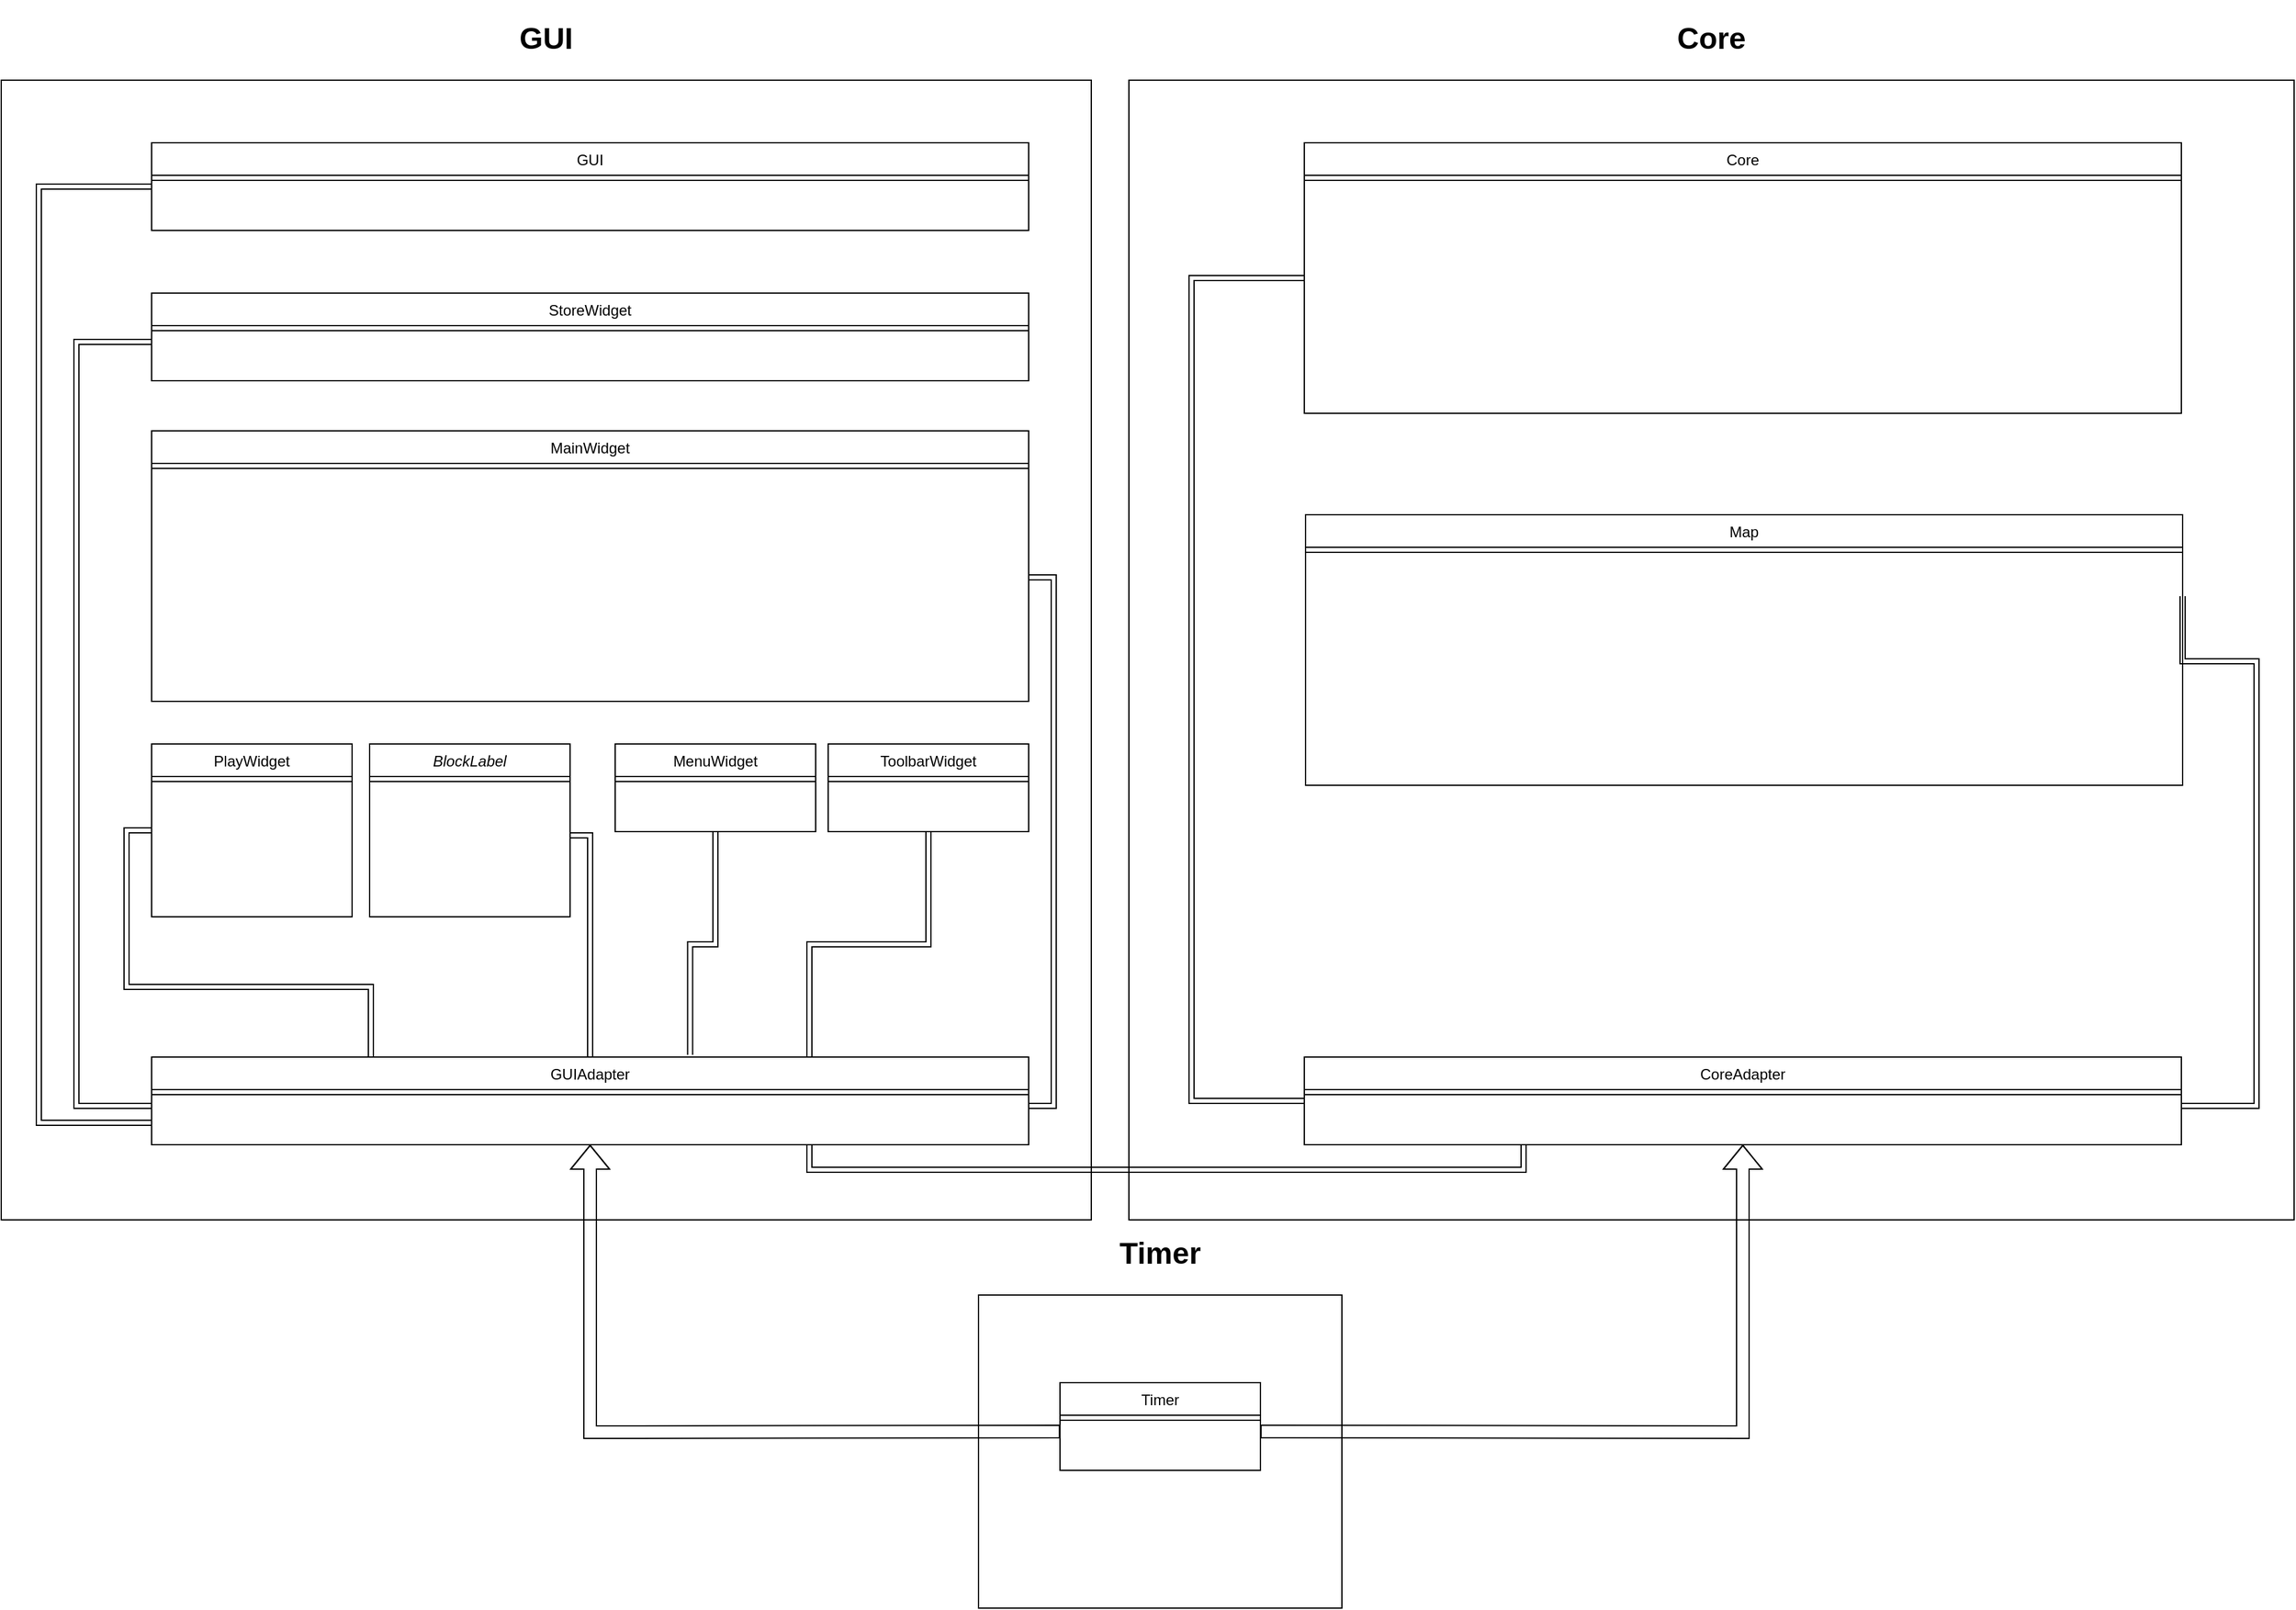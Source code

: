<mxfile version="22.1.11" type="github">
  <diagram id="C5RBs43oDa-KdzZeNtuy" name="Page-1">
    <mxGraphModel dx="3033" dy="2392" grid="1" gridSize="10" guides="1" tooltips="1" connect="1" arrows="1" fold="1" page="1" pageScale="1" pageWidth="827" pageHeight="1169" math="0" shadow="0">
      <root>
        <mxCell id="WIyWlLk6GJQsqaUBKTNV-0" />
        <mxCell id="WIyWlLk6GJQsqaUBKTNV-1" parent="WIyWlLk6GJQsqaUBKTNV-0" />
        <mxCell id="3r8yzkb7_FRa7zOfup0Y-27" value="&lt;h1&gt;Timer&lt;/h1&gt;" style="rounded=0;whiteSpace=wrap;html=1;fillColor=none;labelPosition=center;verticalLabelPosition=top;align=center;verticalAlign=bottom;" vertex="1" parent="WIyWlLk6GJQsqaUBKTNV-1">
          <mxGeometry x="740" y="550" width="290" height="250" as="geometry" />
        </mxCell>
        <mxCell id="3r8yzkb7_FRa7zOfup0Y-2" value="&lt;h1 align=&quot;center&quot;&gt;GUI&lt;/h1&gt;" style="whiteSpace=wrap;html=1;fillColor=none;align=center;labelPosition=center;verticalLabelPosition=top;verticalAlign=bottom;" vertex="1" parent="WIyWlLk6GJQsqaUBKTNV-1">
          <mxGeometry x="-40" y="-420" width="870" height="910" as="geometry" />
        </mxCell>
        <mxCell id="3r8yzkb7_FRa7zOfup0Y-1" value="&lt;h1&gt;Core&lt;/h1&gt;" style="rounded=0;whiteSpace=wrap;html=1;fillColor=none;align=center;labelPosition=center;verticalLabelPosition=top;verticalAlign=bottom;" vertex="1" parent="WIyWlLk6GJQsqaUBKTNV-1">
          <mxGeometry x="860" y="-420" width="930" height="910" as="geometry" />
        </mxCell>
        <mxCell id="zkfFHV4jXpPFQw0GAbJ--0" value="BlockLabel" style="swimlane;fontStyle=2;align=center;verticalAlign=top;childLayout=stackLayout;horizontal=1;startSize=26;horizontalStack=0;resizeParent=1;resizeLast=0;collapsible=1;marginBottom=0;rounded=0;shadow=0;strokeWidth=1;" parent="WIyWlLk6GJQsqaUBKTNV-1" vertex="1">
          <mxGeometry x="254" y="110" width="160" height="138" as="geometry">
            <mxRectangle x="230" y="140" width="160" height="26" as="alternateBounds" />
          </mxGeometry>
        </mxCell>
        <mxCell id="zkfFHV4jXpPFQw0GAbJ--4" value="" style="line;html=1;strokeWidth=1;align=left;verticalAlign=middle;spacingTop=-1;spacingLeft=3;spacingRight=3;rotatable=0;labelPosition=right;points=[];portConstraint=eastwest;" parent="zkfFHV4jXpPFQw0GAbJ--0" vertex="1">
          <mxGeometry y="26" width="160" height="8" as="geometry" />
        </mxCell>
        <mxCell id="3r8yzkb7_FRa7zOfup0Y-61" style="edgeStyle=orthogonalEdgeStyle;rounded=0;orthogonalLoop=1;jettySize=auto;html=1;exitX=0;exitY=0.5;exitDx=0;exitDy=0;entryX=0.25;entryY=0;entryDx=0;entryDy=0;shape=link;" edge="1" parent="WIyWlLk6GJQsqaUBKTNV-1" source="zkfFHV4jXpPFQw0GAbJ--6" target="3r8yzkb7_FRa7zOfup0Y-10">
          <mxGeometry relative="1" as="geometry" />
        </mxCell>
        <mxCell id="zkfFHV4jXpPFQw0GAbJ--6" value="PlayWidget" style="swimlane;fontStyle=0;align=center;verticalAlign=top;childLayout=stackLayout;horizontal=1;startSize=26;horizontalStack=0;resizeParent=1;resizeLast=0;collapsible=1;marginBottom=0;rounded=0;shadow=0;strokeWidth=1;" parent="WIyWlLk6GJQsqaUBKTNV-1" vertex="1">
          <mxGeometry x="80" y="110" width="160" height="138" as="geometry">
            <mxRectangle x="130" y="380" width="160" height="26" as="alternateBounds" />
          </mxGeometry>
        </mxCell>
        <mxCell id="zkfFHV4jXpPFQw0GAbJ--9" value="" style="line;html=1;strokeWidth=1;align=left;verticalAlign=middle;spacingTop=-1;spacingLeft=3;spacingRight=3;rotatable=0;labelPosition=right;points=[];portConstraint=eastwest;" parent="zkfFHV4jXpPFQw0GAbJ--6" vertex="1">
          <mxGeometry y="26" width="160" height="8" as="geometry" />
        </mxCell>
        <mxCell id="zkfFHV4jXpPFQw0GAbJ--13" value="MenuWidget" style="swimlane;fontStyle=0;align=center;verticalAlign=top;childLayout=stackLayout;horizontal=1;startSize=26;horizontalStack=0;resizeParent=1;resizeLast=0;collapsible=1;marginBottom=0;rounded=0;shadow=0;strokeWidth=1;" parent="WIyWlLk6GJQsqaUBKTNV-1" vertex="1">
          <mxGeometry x="450" y="110" width="160" height="70" as="geometry">
            <mxRectangle x="340" y="380" width="170" height="26" as="alternateBounds" />
          </mxGeometry>
        </mxCell>
        <mxCell id="zkfFHV4jXpPFQw0GAbJ--15" value="" style="line;html=1;strokeWidth=1;align=left;verticalAlign=middle;spacingTop=-1;spacingLeft=3;spacingRight=3;rotatable=0;labelPosition=right;points=[];portConstraint=eastwest;" parent="zkfFHV4jXpPFQw0GAbJ--13" vertex="1">
          <mxGeometry y="26" width="160" height="8" as="geometry" />
        </mxCell>
        <mxCell id="zkfFHV4jXpPFQw0GAbJ--17" value="MainWidget" style="swimlane;fontStyle=0;align=center;verticalAlign=top;childLayout=stackLayout;horizontal=1;startSize=26;horizontalStack=0;resizeParent=1;resizeLast=0;collapsible=1;marginBottom=0;rounded=0;shadow=0;strokeWidth=1;" parent="WIyWlLk6GJQsqaUBKTNV-1" vertex="1">
          <mxGeometry x="80" y="-140" width="700" height="216" as="geometry">
            <mxRectangle x="550" y="140" width="160" height="26" as="alternateBounds" />
          </mxGeometry>
        </mxCell>
        <mxCell id="zkfFHV4jXpPFQw0GAbJ--23" value="" style="line;html=1;strokeWidth=1;align=left;verticalAlign=middle;spacingTop=-1;spacingLeft=3;spacingRight=3;rotatable=0;labelPosition=right;points=[];portConstraint=eastwest;" parent="zkfFHV4jXpPFQw0GAbJ--17" vertex="1">
          <mxGeometry y="26" width="700" height="8" as="geometry" />
        </mxCell>
        <mxCell id="3r8yzkb7_FRa7zOfup0Y-4" value="StoreWidget" style="swimlane;fontStyle=0;align=center;verticalAlign=top;childLayout=stackLayout;horizontal=1;startSize=26;horizontalStack=0;resizeParent=1;resizeLast=0;collapsible=1;marginBottom=0;rounded=0;shadow=0;strokeWidth=1;" vertex="1" parent="WIyWlLk6GJQsqaUBKTNV-1">
          <mxGeometry x="80" y="-250" width="700" height="70" as="geometry">
            <mxRectangle x="340" y="380" width="170" height="26" as="alternateBounds" />
          </mxGeometry>
        </mxCell>
        <mxCell id="3r8yzkb7_FRa7zOfup0Y-6" value="" style="line;html=1;strokeWidth=1;align=left;verticalAlign=middle;spacingTop=-1;spacingLeft=3;spacingRight=3;rotatable=0;labelPosition=right;points=[];portConstraint=eastwest;" vertex="1" parent="3r8yzkb7_FRa7zOfup0Y-4">
          <mxGeometry y="26" width="700" height="8" as="geometry" />
        </mxCell>
        <mxCell id="3r8yzkb7_FRa7zOfup0Y-17" style="edgeStyle=orthogonalEdgeStyle;rounded=0;orthogonalLoop=1;jettySize=auto;html=1;exitX=0.5;exitY=1;exitDx=0;exitDy=0;entryX=0.75;entryY=0;entryDx=0;entryDy=0;shape=link;" edge="1" parent="WIyWlLk6GJQsqaUBKTNV-1" source="3r8yzkb7_FRa7zOfup0Y-7" target="3r8yzkb7_FRa7zOfup0Y-10">
          <mxGeometry relative="1" as="geometry" />
        </mxCell>
        <mxCell id="3r8yzkb7_FRa7zOfup0Y-7" value="ToolbarWidget" style="swimlane;fontStyle=0;align=center;verticalAlign=top;childLayout=stackLayout;horizontal=1;startSize=26;horizontalStack=0;resizeParent=1;resizeLast=0;collapsible=1;marginBottom=0;rounded=0;shadow=0;strokeWidth=1;" vertex="1" parent="WIyWlLk6GJQsqaUBKTNV-1">
          <mxGeometry x="620" y="110" width="160" height="70" as="geometry">
            <mxRectangle x="340" y="380" width="170" height="26" as="alternateBounds" />
          </mxGeometry>
        </mxCell>
        <mxCell id="3r8yzkb7_FRa7zOfup0Y-9" value="" style="line;html=1;strokeWidth=1;align=left;verticalAlign=middle;spacingTop=-1;spacingLeft=3;spacingRight=3;rotatable=0;labelPosition=right;points=[];portConstraint=eastwest;" vertex="1" parent="3r8yzkb7_FRa7zOfup0Y-7">
          <mxGeometry y="26" width="160" height="8" as="geometry" />
        </mxCell>
        <mxCell id="3r8yzkb7_FRa7zOfup0Y-26" style="edgeStyle=orthogonalEdgeStyle;rounded=0;orthogonalLoop=1;jettySize=auto;html=1;exitX=0.75;exitY=1;exitDx=0;exitDy=0;entryX=0.25;entryY=1;entryDx=0;entryDy=0;shape=link;" edge="1" parent="WIyWlLk6GJQsqaUBKTNV-1" source="3r8yzkb7_FRa7zOfup0Y-10" target="3r8yzkb7_FRa7zOfup0Y-23">
          <mxGeometry relative="1" as="geometry" />
        </mxCell>
        <mxCell id="3r8yzkb7_FRa7zOfup0Y-10" value="GUIAdapter" style="swimlane;fontStyle=0;align=center;verticalAlign=top;childLayout=stackLayout;horizontal=1;startSize=26;horizontalStack=0;resizeParent=1;resizeLast=0;collapsible=1;marginBottom=0;rounded=0;shadow=0;strokeWidth=1;" vertex="1" parent="WIyWlLk6GJQsqaUBKTNV-1">
          <mxGeometry x="80" y="360" width="700" height="70" as="geometry">
            <mxRectangle x="340" y="380" width="170" height="26" as="alternateBounds" />
          </mxGeometry>
        </mxCell>
        <mxCell id="3r8yzkb7_FRa7zOfup0Y-12" value="" style="line;html=1;strokeWidth=1;align=left;verticalAlign=middle;spacingTop=-1;spacingLeft=3;spacingRight=3;rotatable=0;labelPosition=right;points=[];portConstraint=eastwest;" vertex="1" parent="3r8yzkb7_FRa7zOfup0Y-10">
          <mxGeometry y="26" width="700" height="8" as="geometry" />
        </mxCell>
        <mxCell id="3r8yzkb7_FRa7zOfup0Y-15" style="edgeStyle=orthogonalEdgeStyle;rounded=0;orthogonalLoop=1;jettySize=auto;html=1;exitX=1;exitY=0.5;exitDx=0;exitDy=0;entryX=0.5;entryY=0;entryDx=0;entryDy=0;shape=link;" edge="1" parent="WIyWlLk6GJQsqaUBKTNV-1" target="3r8yzkb7_FRa7zOfup0Y-10">
          <mxGeometry relative="1" as="geometry">
            <mxPoint x="414" y="183" as="sourcePoint" />
            <Array as="points">
              <mxPoint x="430" y="183" />
            </Array>
          </mxGeometry>
        </mxCell>
        <mxCell id="3r8yzkb7_FRa7zOfup0Y-16" style="edgeStyle=orthogonalEdgeStyle;rounded=0;orthogonalLoop=1;jettySize=auto;html=1;exitX=0.5;exitY=1;exitDx=0;exitDy=0;entryX=0.614;entryY=-0.025;entryDx=0;entryDy=0;entryPerimeter=0;shape=link;" edge="1" parent="WIyWlLk6GJQsqaUBKTNV-1" source="zkfFHV4jXpPFQw0GAbJ--13" target="3r8yzkb7_FRa7zOfup0Y-10">
          <mxGeometry relative="1" as="geometry" />
        </mxCell>
        <mxCell id="3r8yzkb7_FRa7zOfup0Y-18" style="edgeStyle=orthogonalEdgeStyle;rounded=0;orthogonalLoop=1;jettySize=auto;html=1;exitX=1;exitY=0.5;exitDx=0;exitDy=0;entryX=1;entryY=0.5;entryDx=0;entryDy=0;shape=link;" edge="1" parent="WIyWlLk6GJQsqaUBKTNV-1">
          <mxGeometry relative="1" as="geometry">
            <mxPoint x="780.0" y="-23" as="sourcePoint" />
            <mxPoint x="780" y="399.0" as="targetPoint" />
            <Array as="points">
              <mxPoint x="800" y="-23" />
              <mxPoint x="800" y="399" />
            </Array>
          </mxGeometry>
        </mxCell>
        <mxCell id="3r8yzkb7_FRa7zOfup0Y-20" style="edgeStyle=orthogonalEdgeStyle;rounded=0;orthogonalLoop=1;jettySize=auto;html=1;exitX=0;exitY=0.5;exitDx=0;exitDy=0;entryX=0;entryY=0.5;entryDx=0;entryDy=0;shape=link;" edge="1" parent="WIyWlLk6GJQsqaUBKTNV-1">
          <mxGeometry relative="1" as="geometry">
            <mxPoint x="80" y="-211" as="sourcePoint" />
            <mxPoint x="80" y="399.0" as="targetPoint" />
            <Array as="points">
              <mxPoint x="20" y="-211" />
              <mxPoint x="20" y="399" />
            </Array>
          </mxGeometry>
        </mxCell>
        <mxCell id="3r8yzkb7_FRa7zOfup0Y-23" value="CoreAdapter" style="swimlane;fontStyle=0;align=center;verticalAlign=top;childLayout=stackLayout;horizontal=1;startSize=26;horizontalStack=0;resizeParent=1;resizeLast=0;collapsible=1;marginBottom=0;rounded=0;shadow=0;strokeWidth=1;" vertex="1" parent="WIyWlLk6GJQsqaUBKTNV-1">
          <mxGeometry x="1000" y="360" width="700" height="70" as="geometry">
            <mxRectangle x="340" y="380" width="170" height="26" as="alternateBounds" />
          </mxGeometry>
        </mxCell>
        <mxCell id="3r8yzkb7_FRa7zOfup0Y-25" value="" style="line;html=1;strokeWidth=1;align=left;verticalAlign=middle;spacingTop=-1;spacingLeft=3;spacingRight=3;rotatable=0;labelPosition=right;points=[];portConstraint=eastwest;" vertex="1" parent="3r8yzkb7_FRa7zOfup0Y-23">
          <mxGeometry y="26" width="700" height="8" as="geometry" />
        </mxCell>
        <mxCell id="3r8yzkb7_FRa7zOfup0Y-28" value="Timer" style="swimlane;fontStyle=0;align=center;verticalAlign=top;childLayout=stackLayout;horizontal=1;startSize=26;horizontalStack=0;resizeParent=1;resizeLast=0;collapsible=1;marginBottom=0;rounded=0;shadow=0;strokeWidth=1;" vertex="1" parent="WIyWlLk6GJQsqaUBKTNV-1">
          <mxGeometry x="805" y="620" width="160" height="70" as="geometry">
            <mxRectangle x="340" y="380" width="170" height="26" as="alternateBounds" />
          </mxGeometry>
        </mxCell>
        <mxCell id="3r8yzkb7_FRa7zOfup0Y-30" value="" style="line;html=1;strokeWidth=1;align=left;verticalAlign=middle;spacingTop=-1;spacingLeft=3;spacingRight=3;rotatable=0;labelPosition=right;points=[];portConstraint=eastwest;" vertex="1" parent="3r8yzkb7_FRa7zOfup0Y-28">
          <mxGeometry y="26" width="160" height="8" as="geometry" />
        </mxCell>
        <mxCell id="3r8yzkb7_FRa7zOfup0Y-60" style="edgeStyle=orthogonalEdgeStyle;rounded=0;orthogonalLoop=1;jettySize=auto;html=1;exitX=0;exitY=0.5;exitDx=0;exitDy=0;entryX=0;entryY=0.75;entryDx=0;entryDy=0;shape=link;" edge="1" parent="WIyWlLk6GJQsqaUBKTNV-1" source="3r8yzkb7_FRa7zOfup0Y-32" target="3r8yzkb7_FRa7zOfup0Y-10">
          <mxGeometry relative="1" as="geometry">
            <Array as="points">
              <mxPoint x="-10" y="-335" />
              <mxPoint x="-10" y="412" />
            </Array>
          </mxGeometry>
        </mxCell>
        <mxCell id="3r8yzkb7_FRa7zOfup0Y-32" value="GUI" style="swimlane;fontStyle=0;align=center;verticalAlign=top;childLayout=stackLayout;horizontal=1;startSize=26;horizontalStack=0;resizeParent=1;resizeLast=0;collapsible=1;marginBottom=0;rounded=0;shadow=0;strokeWidth=1;" vertex="1" parent="WIyWlLk6GJQsqaUBKTNV-1">
          <mxGeometry x="80" y="-370" width="700" height="70" as="geometry">
            <mxRectangle x="340" y="380" width="170" height="26" as="alternateBounds" />
          </mxGeometry>
        </mxCell>
        <mxCell id="3r8yzkb7_FRa7zOfup0Y-34" value="" style="line;html=1;strokeWidth=1;align=left;verticalAlign=middle;spacingTop=-1;spacingLeft=3;spacingRight=3;rotatable=0;labelPosition=right;points=[];portConstraint=eastwest;" vertex="1" parent="3r8yzkb7_FRa7zOfup0Y-32">
          <mxGeometry y="26" width="700" height="8" as="geometry" />
        </mxCell>
        <mxCell id="3r8yzkb7_FRa7zOfup0Y-35" value="Map" style="swimlane;fontStyle=0;align=center;verticalAlign=top;childLayout=stackLayout;horizontal=1;startSize=26;horizontalStack=0;resizeParent=1;resizeLast=0;collapsible=1;marginBottom=0;rounded=0;shadow=0;strokeWidth=1;" vertex="1" parent="WIyWlLk6GJQsqaUBKTNV-1">
          <mxGeometry x="1001" y="-73" width="700" height="216" as="geometry">
            <mxRectangle x="550" y="140" width="160" height="26" as="alternateBounds" />
          </mxGeometry>
        </mxCell>
        <mxCell id="3r8yzkb7_FRa7zOfup0Y-41" value="" style="line;html=1;strokeWidth=1;align=left;verticalAlign=middle;spacingTop=-1;spacingLeft=3;spacingRight=3;rotatable=0;labelPosition=right;points=[];portConstraint=eastwest;" vertex="1" parent="3r8yzkb7_FRa7zOfup0Y-35">
          <mxGeometry y="26" width="700" height="8" as="geometry" />
        </mxCell>
        <mxCell id="3r8yzkb7_FRa7zOfup0Y-59" style="edgeStyle=orthogonalEdgeStyle;rounded=0;orthogonalLoop=1;jettySize=auto;html=1;exitX=0;exitY=0.5;exitDx=0;exitDy=0;entryX=0;entryY=0.5;entryDx=0;entryDy=0;shape=link;" edge="1" parent="WIyWlLk6GJQsqaUBKTNV-1" source="3r8yzkb7_FRa7zOfup0Y-44" target="3r8yzkb7_FRa7zOfup0Y-23">
          <mxGeometry relative="1" as="geometry">
            <Array as="points">
              <mxPoint x="910" y="-262" />
              <mxPoint x="910" y="395" />
            </Array>
          </mxGeometry>
        </mxCell>
        <mxCell id="3r8yzkb7_FRa7zOfup0Y-44" value="Core" style="swimlane;fontStyle=0;align=center;verticalAlign=top;childLayout=stackLayout;horizontal=1;startSize=26;horizontalStack=0;resizeParent=1;resizeLast=0;collapsible=1;marginBottom=0;rounded=0;shadow=0;strokeWidth=1;" vertex="1" parent="WIyWlLk6GJQsqaUBKTNV-1">
          <mxGeometry x="1000" y="-370" width="700" height="216" as="geometry">
            <mxRectangle x="550" y="140" width="160" height="26" as="alternateBounds" />
          </mxGeometry>
        </mxCell>
        <mxCell id="3r8yzkb7_FRa7zOfup0Y-50" value="" style="line;html=1;strokeWidth=1;align=left;verticalAlign=middle;spacingTop=-1;spacingLeft=3;spacingRight=3;rotatable=0;labelPosition=right;points=[];portConstraint=eastwest;" vertex="1" parent="3r8yzkb7_FRa7zOfup0Y-44">
          <mxGeometry y="26" width="700" height="8" as="geometry" />
        </mxCell>
        <mxCell id="3r8yzkb7_FRa7zOfup0Y-53" style="edgeStyle=orthogonalEdgeStyle;rounded=0;orthogonalLoop=1;jettySize=auto;html=1;exitX=1;exitY=0.5;exitDx=0;exitDy=0;entryX=1;entryY=0.5;entryDx=0;entryDy=0;shape=link;" edge="1" parent="WIyWlLk6GJQsqaUBKTNV-1">
          <mxGeometry relative="1" as="geometry">
            <mxPoint x="1701" y="-8" as="sourcePoint" />
            <mxPoint x="1700" y="399.0" as="targetPoint" />
            <Array as="points">
              <mxPoint x="1760" y="44" />
              <mxPoint x="1760" y="399" />
            </Array>
          </mxGeometry>
        </mxCell>
        <mxCell id="3r8yzkb7_FRa7zOfup0Y-55" style="edgeStyle=orthogonalEdgeStyle;rounded=0;orthogonalLoop=1;jettySize=auto;html=1;exitX=1;exitY=0.5;exitDx=0;exitDy=0;entryX=0.5;entryY=1;entryDx=0;entryDy=0;shape=flexArrow;" edge="1" parent="WIyWlLk6GJQsqaUBKTNV-1" target="3r8yzkb7_FRa7zOfup0Y-23">
          <mxGeometry relative="1" as="geometry">
            <mxPoint x="965.0" y="659" as="sourcePoint" />
          </mxGeometry>
        </mxCell>
        <mxCell id="3r8yzkb7_FRa7zOfup0Y-56" style="edgeStyle=orthogonalEdgeStyle;rounded=0;orthogonalLoop=1;jettySize=auto;html=1;exitX=0;exitY=0.5;exitDx=0;exitDy=0;entryX=0.5;entryY=1;entryDx=0;entryDy=0;shape=flexArrow;" edge="1" parent="WIyWlLk6GJQsqaUBKTNV-1" target="3r8yzkb7_FRa7zOfup0Y-10">
          <mxGeometry relative="1" as="geometry">
            <mxPoint x="805.0" y="659" as="sourcePoint" />
          </mxGeometry>
        </mxCell>
      </root>
    </mxGraphModel>
  </diagram>
</mxfile>
